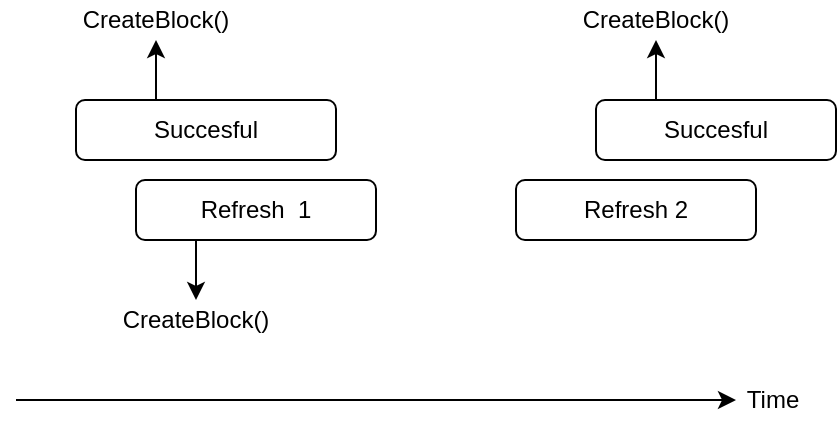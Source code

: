 <mxfile version="14.9.3" type="device"><diagram id="6fbchcOf--1w5SJ_us9T" name="Page-1"><mxGraphModel dx="946" dy="561" grid="1" gridSize="10" guides="1" tooltips="1" connect="1" arrows="1" fold="1" page="1" pageScale="1" pageWidth="850" pageHeight="1100" math="0" shadow="0"><root><mxCell id="0"/><mxCell id="1" parent="0"/><mxCell id="GeBHSeeotr92gWSKKprJ-7" style="edgeStyle=orthogonalEdgeStyle;rounded=0;orthogonalLoop=1;jettySize=auto;html=1;exitX=0.25;exitY=0;exitDx=0;exitDy=0;entryX=0.5;entryY=1;entryDx=0;entryDy=0;" parent="1" source="GeBHSeeotr92gWSKKprJ-2" edge="1" target="GeBHSeeotr92gWSKKprJ-8"><mxGeometry relative="1" as="geometry"><mxPoint x="190" y="150" as="targetPoint"/></mxGeometry></mxCell><mxCell id="GeBHSeeotr92gWSKKprJ-2" value="Succesful" style="rounded=1;whiteSpace=wrap;html=1;" parent="1" vertex="1"><mxGeometry x="150" y="170" width="130" height="30" as="geometry"/></mxCell><mxCell id="GeBHSeeotr92gWSKKprJ-12" style="edgeStyle=orthogonalEdgeStyle;rounded=0;orthogonalLoop=1;jettySize=auto;html=1;exitX=0.25;exitY=0;exitDx=0;exitDy=0;" parent="1" source="GeBHSeeotr92gWSKKprJ-3" target="GeBHSeeotr92gWSKKprJ-13" edge="1"><mxGeometry relative="1" as="geometry"><mxPoint x="440" y="150" as="targetPoint"/></mxGeometry></mxCell><mxCell id="GeBHSeeotr92gWSKKprJ-3" value="Succesful" style="rounded=1;whiteSpace=wrap;html=1;" parent="1" vertex="1"><mxGeometry x="410" y="170" width="120" height="30" as="geometry"/></mxCell><mxCell id="GeBHSeeotr92gWSKKprJ-9" style="edgeStyle=orthogonalEdgeStyle;rounded=0;orthogonalLoop=1;jettySize=auto;html=1;exitX=0.25;exitY=1;exitDx=0;exitDy=0;" parent="1" source="GeBHSeeotr92gWSKKprJ-4" target="GeBHSeeotr92gWSKKprJ-10" edge="1"><mxGeometry relative="1" as="geometry"><mxPoint x="210" y="260" as="targetPoint"/></mxGeometry></mxCell><mxCell id="GeBHSeeotr92gWSKKprJ-4" value="Refresh &amp;nbsp;1" style="rounded=1;whiteSpace=wrap;html=1;" parent="1" vertex="1"><mxGeometry x="180" y="210" width="120" height="30" as="geometry"/></mxCell><mxCell id="GeBHSeeotr92gWSKKprJ-5" value="Refresh 2" style="rounded=1;whiteSpace=wrap;html=1;" parent="1" vertex="1"><mxGeometry x="370" y="210" width="120" height="30" as="geometry"/></mxCell><mxCell id="GeBHSeeotr92gWSKKprJ-8" value="CreateBlock()" style="text;html=1;strokeColor=none;fillColor=none;align=center;verticalAlign=middle;whiteSpace=wrap;rounded=0;" parent="1" vertex="1"><mxGeometry x="170" y="120" width="40" height="20" as="geometry"/></mxCell><mxCell id="GeBHSeeotr92gWSKKprJ-10" value="CreateBlock()" style="text;html=1;strokeColor=none;fillColor=none;align=center;verticalAlign=middle;whiteSpace=wrap;rounded=0;" parent="1" vertex="1"><mxGeometry x="190" y="270" width="40" height="20" as="geometry"/></mxCell><mxCell id="GeBHSeeotr92gWSKKprJ-13" value="CreateBlock()" style="text;html=1;strokeColor=none;fillColor=none;align=center;verticalAlign=middle;whiteSpace=wrap;rounded=0;" parent="1" vertex="1"><mxGeometry x="420" y="120" width="40" height="20" as="geometry"/></mxCell><mxCell id="i7l4Glz4FMamhb-Cd2Ay-1" value="" style="shape=image;html=1;verticalAlign=top;verticalLabelPosition=bottom;labelBackgroundColor=#ffffff;imageAspect=0;aspect=fixed;image=https://cdn0.iconfinder.com/data/icons/typicons-2/24/times-128.png" vertex="1" parent="1"><mxGeometry x="200" y="230" width="20" height="20" as="geometry"/></mxCell><mxCell id="i7l4Glz4FMamhb-Cd2Ay-2" value="" style="shape=image;html=1;verticalAlign=top;verticalLabelPosition=bottom;labelBackgroundColor=#ffffff;imageAspect=0;aspect=fixed;image=https://cdn0.iconfinder.com/data/icons/typicons-2/24/times-128.png" vertex="1" parent="1"><mxGeometry x="180" y="160" width="20" height="20" as="geometry"/></mxCell><mxCell id="i7l4Glz4FMamhb-Cd2Ay-3" value="" style="shape=image;html=1;verticalAlign=top;verticalLabelPosition=bottom;labelBackgroundColor=#ffffff;imageAspect=0;aspect=fixed;image=https://cdn0.iconfinder.com/data/icons/typicons-2/24/times-128.png" vertex="1" parent="1"><mxGeometry x="430" y="160" width="20" height="20" as="geometry"/></mxCell><mxCell id="i7l4Glz4FMamhb-Cd2Ay-4" value="" style="endArrow=classic;html=1;" edge="1" parent="1"><mxGeometry width="50" height="50" relative="1" as="geometry"><mxPoint x="120" y="320" as="sourcePoint"/><mxPoint x="480" y="320" as="targetPoint"/></mxGeometry></mxCell><mxCell id="i7l4Glz4FMamhb-Cd2Ay-5" value="Time" style="text;html=1;align=center;verticalAlign=middle;resizable=0;points=[];autosize=1;strokeColor=none;" vertex="1" parent="1"><mxGeometry x="478" y="310" width="40" height="20" as="geometry"/></mxCell></root></mxGraphModel></diagram></mxfile>